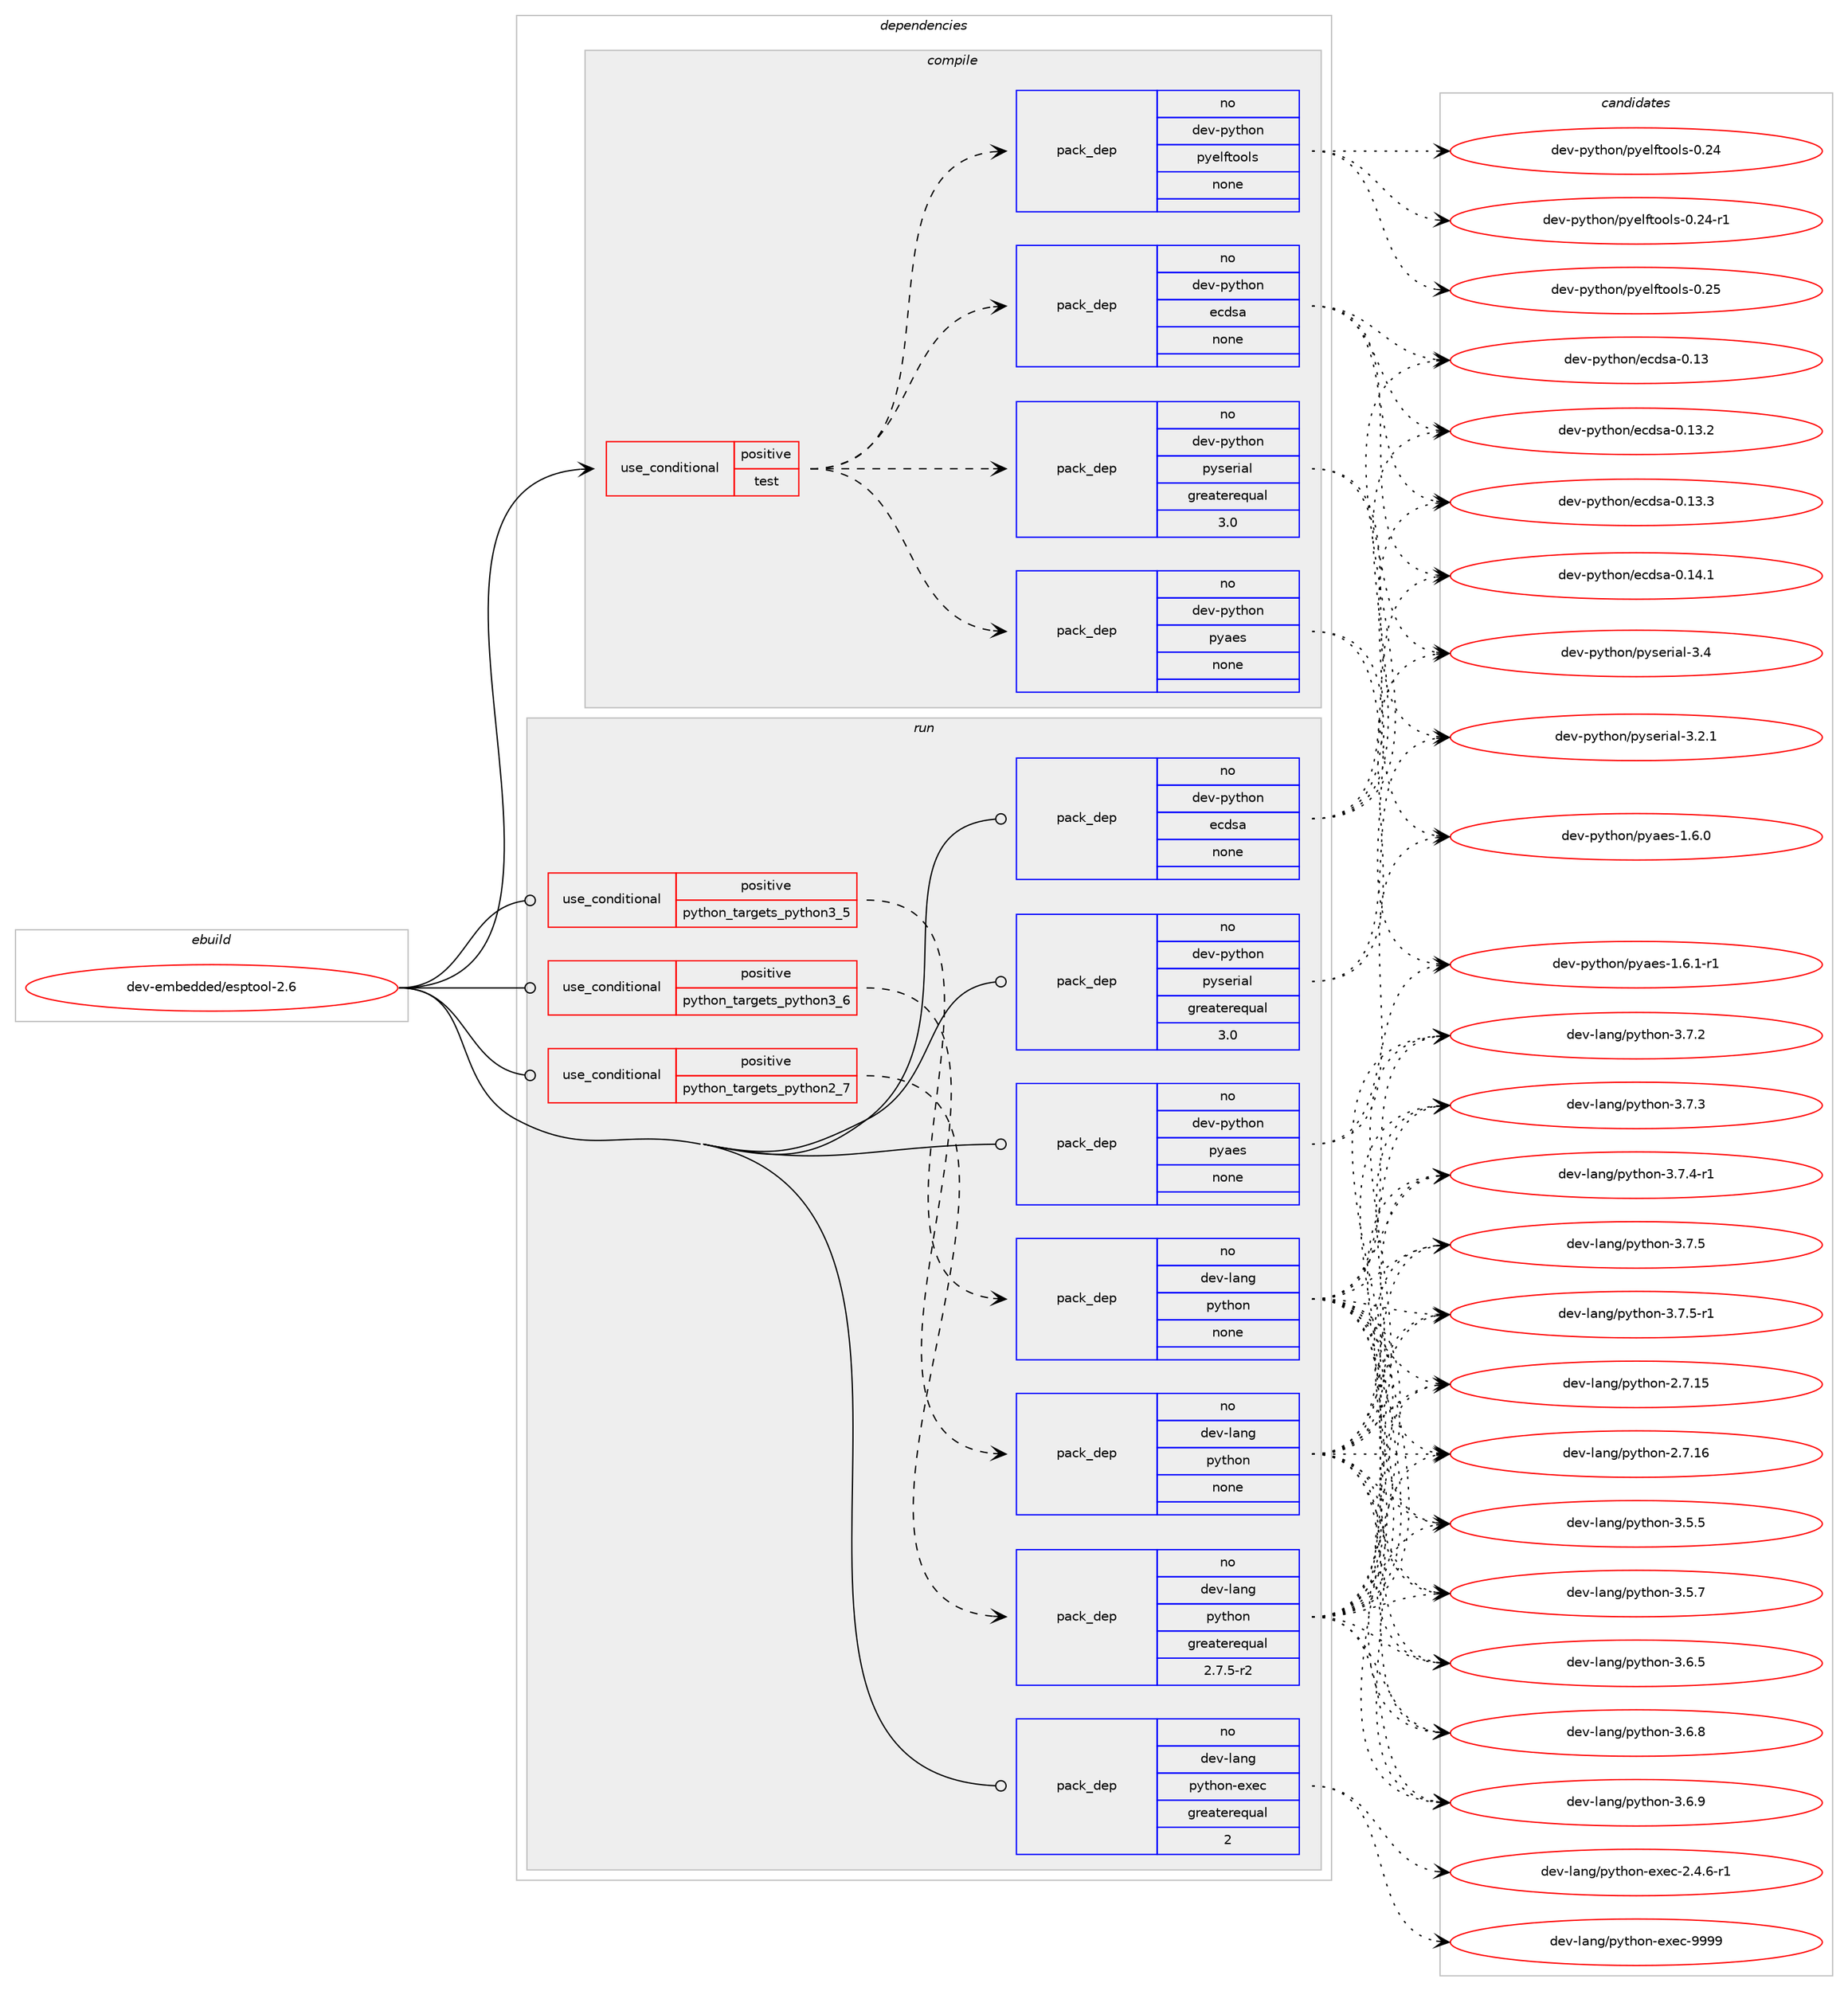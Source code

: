 digraph prolog {

# *************
# Graph options
# *************

newrank=true;
concentrate=true;
compound=true;
graph [rankdir=LR,fontname=Helvetica,fontsize=10,ranksep=1.5];#, ranksep=2.5, nodesep=0.2];
edge  [arrowhead=vee];
node  [fontname=Helvetica,fontsize=10];

# **********
# The ebuild
# **********

subgraph cluster_leftcol {
color=gray;
rank=same;
label=<<i>ebuild</i>>;
id [label="dev-embedded/esptool-2.6", color=red, width=4, href="../dev-embedded/esptool-2.6.svg"];
}

# ****************
# The dependencies
# ****************

subgraph cluster_midcol {
color=gray;
label=<<i>dependencies</i>>;
subgraph cluster_compile {
fillcolor="#eeeeee";
style=filled;
label=<<i>compile</i>>;
subgraph cond124331 {
dependency524018 [label=<<TABLE BORDER="0" CELLBORDER="1" CELLSPACING="0" CELLPADDING="4"><TR><TD ROWSPAN="3" CELLPADDING="10">use_conditional</TD></TR><TR><TD>positive</TD></TR><TR><TD>test</TD></TR></TABLE>>, shape=none, color=red];
subgraph pack389912 {
dependency524019 [label=<<TABLE BORDER="0" CELLBORDER="1" CELLSPACING="0" CELLPADDING="4" WIDTH="220"><TR><TD ROWSPAN="6" CELLPADDING="30">pack_dep</TD></TR><TR><TD WIDTH="110">no</TD></TR><TR><TD>dev-python</TD></TR><TR><TD>ecdsa</TD></TR><TR><TD>none</TD></TR><TR><TD></TD></TR></TABLE>>, shape=none, color=blue];
}
dependency524018:e -> dependency524019:w [weight=20,style="dashed",arrowhead="vee"];
subgraph pack389913 {
dependency524020 [label=<<TABLE BORDER="0" CELLBORDER="1" CELLSPACING="0" CELLPADDING="4" WIDTH="220"><TR><TD ROWSPAN="6" CELLPADDING="30">pack_dep</TD></TR><TR><TD WIDTH="110">no</TD></TR><TR><TD>dev-python</TD></TR><TR><TD>pyaes</TD></TR><TR><TD>none</TD></TR><TR><TD></TD></TR></TABLE>>, shape=none, color=blue];
}
dependency524018:e -> dependency524020:w [weight=20,style="dashed",arrowhead="vee"];
subgraph pack389914 {
dependency524021 [label=<<TABLE BORDER="0" CELLBORDER="1" CELLSPACING="0" CELLPADDING="4" WIDTH="220"><TR><TD ROWSPAN="6" CELLPADDING="30">pack_dep</TD></TR><TR><TD WIDTH="110">no</TD></TR><TR><TD>dev-python</TD></TR><TR><TD>pyserial</TD></TR><TR><TD>greaterequal</TD></TR><TR><TD>3.0</TD></TR></TABLE>>, shape=none, color=blue];
}
dependency524018:e -> dependency524021:w [weight=20,style="dashed",arrowhead="vee"];
subgraph pack389915 {
dependency524022 [label=<<TABLE BORDER="0" CELLBORDER="1" CELLSPACING="0" CELLPADDING="4" WIDTH="220"><TR><TD ROWSPAN="6" CELLPADDING="30">pack_dep</TD></TR><TR><TD WIDTH="110">no</TD></TR><TR><TD>dev-python</TD></TR><TR><TD>pyelftools</TD></TR><TR><TD>none</TD></TR><TR><TD></TD></TR></TABLE>>, shape=none, color=blue];
}
dependency524018:e -> dependency524022:w [weight=20,style="dashed",arrowhead="vee"];
}
id:e -> dependency524018:w [weight=20,style="solid",arrowhead="vee"];
}
subgraph cluster_compileandrun {
fillcolor="#eeeeee";
style=filled;
label=<<i>compile and run</i>>;
}
subgraph cluster_run {
fillcolor="#eeeeee";
style=filled;
label=<<i>run</i>>;
subgraph cond124332 {
dependency524023 [label=<<TABLE BORDER="0" CELLBORDER="1" CELLSPACING="0" CELLPADDING="4"><TR><TD ROWSPAN="3" CELLPADDING="10">use_conditional</TD></TR><TR><TD>positive</TD></TR><TR><TD>python_targets_python2_7</TD></TR></TABLE>>, shape=none, color=red];
subgraph pack389916 {
dependency524024 [label=<<TABLE BORDER="0" CELLBORDER="1" CELLSPACING="0" CELLPADDING="4" WIDTH="220"><TR><TD ROWSPAN="6" CELLPADDING="30">pack_dep</TD></TR><TR><TD WIDTH="110">no</TD></TR><TR><TD>dev-lang</TD></TR><TR><TD>python</TD></TR><TR><TD>greaterequal</TD></TR><TR><TD>2.7.5-r2</TD></TR></TABLE>>, shape=none, color=blue];
}
dependency524023:e -> dependency524024:w [weight=20,style="dashed",arrowhead="vee"];
}
id:e -> dependency524023:w [weight=20,style="solid",arrowhead="odot"];
subgraph cond124333 {
dependency524025 [label=<<TABLE BORDER="0" CELLBORDER="1" CELLSPACING="0" CELLPADDING="4"><TR><TD ROWSPAN="3" CELLPADDING="10">use_conditional</TD></TR><TR><TD>positive</TD></TR><TR><TD>python_targets_python3_5</TD></TR></TABLE>>, shape=none, color=red];
subgraph pack389917 {
dependency524026 [label=<<TABLE BORDER="0" CELLBORDER="1" CELLSPACING="0" CELLPADDING="4" WIDTH="220"><TR><TD ROWSPAN="6" CELLPADDING="30">pack_dep</TD></TR><TR><TD WIDTH="110">no</TD></TR><TR><TD>dev-lang</TD></TR><TR><TD>python</TD></TR><TR><TD>none</TD></TR><TR><TD></TD></TR></TABLE>>, shape=none, color=blue];
}
dependency524025:e -> dependency524026:w [weight=20,style="dashed",arrowhead="vee"];
}
id:e -> dependency524025:w [weight=20,style="solid",arrowhead="odot"];
subgraph cond124334 {
dependency524027 [label=<<TABLE BORDER="0" CELLBORDER="1" CELLSPACING="0" CELLPADDING="4"><TR><TD ROWSPAN="3" CELLPADDING="10">use_conditional</TD></TR><TR><TD>positive</TD></TR><TR><TD>python_targets_python3_6</TD></TR></TABLE>>, shape=none, color=red];
subgraph pack389918 {
dependency524028 [label=<<TABLE BORDER="0" CELLBORDER="1" CELLSPACING="0" CELLPADDING="4" WIDTH="220"><TR><TD ROWSPAN="6" CELLPADDING="30">pack_dep</TD></TR><TR><TD WIDTH="110">no</TD></TR><TR><TD>dev-lang</TD></TR><TR><TD>python</TD></TR><TR><TD>none</TD></TR><TR><TD></TD></TR></TABLE>>, shape=none, color=blue];
}
dependency524027:e -> dependency524028:w [weight=20,style="dashed",arrowhead="vee"];
}
id:e -> dependency524027:w [weight=20,style="solid",arrowhead="odot"];
subgraph pack389919 {
dependency524029 [label=<<TABLE BORDER="0" CELLBORDER="1" CELLSPACING="0" CELLPADDING="4" WIDTH="220"><TR><TD ROWSPAN="6" CELLPADDING="30">pack_dep</TD></TR><TR><TD WIDTH="110">no</TD></TR><TR><TD>dev-lang</TD></TR><TR><TD>python-exec</TD></TR><TR><TD>greaterequal</TD></TR><TR><TD>2</TD></TR></TABLE>>, shape=none, color=blue];
}
id:e -> dependency524029:w [weight=20,style="solid",arrowhead="odot"];
subgraph pack389920 {
dependency524030 [label=<<TABLE BORDER="0" CELLBORDER="1" CELLSPACING="0" CELLPADDING="4" WIDTH="220"><TR><TD ROWSPAN="6" CELLPADDING="30">pack_dep</TD></TR><TR><TD WIDTH="110">no</TD></TR><TR><TD>dev-python</TD></TR><TR><TD>ecdsa</TD></TR><TR><TD>none</TD></TR><TR><TD></TD></TR></TABLE>>, shape=none, color=blue];
}
id:e -> dependency524030:w [weight=20,style="solid",arrowhead="odot"];
subgraph pack389921 {
dependency524031 [label=<<TABLE BORDER="0" CELLBORDER="1" CELLSPACING="0" CELLPADDING="4" WIDTH="220"><TR><TD ROWSPAN="6" CELLPADDING="30">pack_dep</TD></TR><TR><TD WIDTH="110">no</TD></TR><TR><TD>dev-python</TD></TR><TR><TD>pyaes</TD></TR><TR><TD>none</TD></TR><TR><TD></TD></TR></TABLE>>, shape=none, color=blue];
}
id:e -> dependency524031:w [weight=20,style="solid",arrowhead="odot"];
subgraph pack389922 {
dependency524032 [label=<<TABLE BORDER="0" CELLBORDER="1" CELLSPACING="0" CELLPADDING="4" WIDTH="220"><TR><TD ROWSPAN="6" CELLPADDING="30">pack_dep</TD></TR><TR><TD WIDTH="110">no</TD></TR><TR><TD>dev-python</TD></TR><TR><TD>pyserial</TD></TR><TR><TD>greaterequal</TD></TR><TR><TD>3.0</TD></TR></TABLE>>, shape=none, color=blue];
}
id:e -> dependency524032:w [weight=20,style="solid",arrowhead="odot"];
}
}

# **************
# The candidates
# **************

subgraph cluster_choices {
rank=same;
color=gray;
label=<<i>candidates</i>>;

subgraph choice389912 {
color=black;
nodesep=1;
choice100101118451121211161041111104710199100115974548464951 [label="dev-python/ecdsa-0.13", color=red, width=4,href="../dev-python/ecdsa-0.13.svg"];
choice1001011184511212111610411111047101991001159745484649514650 [label="dev-python/ecdsa-0.13.2", color=red, width=4,href="../dev-python/ecdsa-0.13.2.svg"];
choice1001011184511212111610411111047101991001159745484649514651 [label="dev-python/ecdsa-0.13.3", color=red, width=4,href="../dev-python/ecdsa-0.13.3.svg"];
choice1001011184511212111610411111047101991001159745484649524649 [label="dev-python/ecdsa-0.14.1", color=red, width=4,href="../dev-python/ecdsa-0.14.1.svg"];
dependency524019:e -> choice100101118451121211161041111104710199100115974548464951:w [style=dotted,weight="100"];
dependency524019:e -> choice1001011184511212111610411111047101991001159745484649514650:w [style=dotted,weight="100"];
dependency524019:e -> choice1001011184511212111610411111047101991001159745484649514651:w [style=dotted,weight="100"];
dependency524019:e -> choice1001011184511212111610411111047101991001159745484649524649:w [style=dotted,weight="100"];
}
subgraph choice389913 {
color=black;
nodesep=1;
choice100101118451121211161041111104711212197101115454946544648 [label="dev-python/pyaes-1.6.0", color=red, width=4,href="../dev-python/pyaes-1.6.0.svg"];
choice1001011184511212111610411111047112121971011154549465446494511449 [label="dev-python/pyaes-1.6.1-r1", color=red, width=4,href="../dev-python/pyaes-1.6.1-r1.svg"];
dependency524020:e -> choice100101118451121211161041111104711212197101115454946544648:w [style=dotted,weight="100"];
dependency524020:e -> choice1001011184511212111610411111047112121971011154549465446494511449:w [style=dotted,weight="100"];
}
subgraph choice389914 {
color=black;
nodesep=1;
choice100101118451121211161041111104711212111510111410597108455146504649 [label="dev-python/pyserial-3.2.1", color=red, width=4,href="../dev-python/pyserial-3.2.1.svg"];
choice10010111845112121116104111110471121211151011141059710845514652 [label="dev-python/pyserial-3.4", color=red, width=4,href="../dev-python/pyserial-3.4.svg"];
dependency524021:e -> choice100101118451121211161041111104711212111510111410597108455146504649:w [style=dotted,weight="100"];
dependency524021:e -> choice10010111845112121116104111110471121211151011141059710845514652:w [style=dotted,weight="100"];
}
subgraph choice389915 {
color=black;
nodesep=1;
choice10010111845112121116104111110471121211011081021161111111081154548465052 [label="dev-python/pyelftools-0.24", color=red, width=4,href="../dev-python/pyelftools-0.24.svg"];
choice100101118451121211161041111104711212110110810211611111110811545484650524511449 [label="dev-python/pyelftools-0.24-r1", color=red, width=4,href="../dev-python/pyelftools-0.24-r1.svg"];
choice10010111845112121116104111110471121211011081021161111111081154548465053 [label="dev-python/pyelftools-0.25", color=red, width=4,href="../dev-python/pyelftools-0.25.svg"];
dependency524022:e -> choice10010111845112121116104111110471121211011081021161111111081154548465052:w [style=dotted,weight="100"];
dependency524022:e -> choice100101118451121211161041111104711212110110810211611111110811545484650524511449:w [style=dotted,weight="100"];
dependency524022:e -> choice10010111845112121116104111110471121211011081021161111111081154548465053:w [style=dotted,weight="100"];
}
subgraph choice389916 {
color=black;
nodesep=1;
choice10010111845108971101034711212111610411111045504655464953 [label="dev-lang/python-2.7.15", color=red, width=4,href="../dev-lang/python-2.7.15.svg"];
choice10010111845108971101034711212111610411111045504655464954 [label="dev-lang/python-2.7.16", color=red, width=4,href="../dev-lang/python-2.7.16.svg"];
choice100101118451089711010347112121116104111110455146534653 [label="dev-lang/python-3.5.5", color=red, width=4,href="../dev-lang/python-3.5.5.svg"];
choice100101118451089711010347112121116104111110455146534655 [label="dev-lang/python-3.5.7", color=red, width=4,href="../dev-lang/python-3.5.7.svg"];
choice100101118451089711010347112121116104111110455146544653 [label="dev-lang/python-3.6.5", color=red, width=4,href="../dev-lang/python-3.6.5.svg"];
choice100101118451089711010347112121116104111110455146544656 [label="dev-lang/python-3.6.8", color=red, width=4,href="../dev-lang/python-3.6.8.svg"];
choice100101118451089711010347112121116104111110455146544657 [label="dev-lang/python-3.6.9", color=red, width=4,href="../dev-lang/python-3.6.9.svg"];
choice100101118451089711010347112121116104111110455146554650 [label="dev-lang/python-3.7.2", color=red, width=4,href="../dev-lang/python-3.7.2.svg"];
choice100101118451089711010347112121116104111110455146554651 [label="dev-lang/python-3.7.3", color=red, width=4,href="../dev-lang/python-3.7.3.svg"];
choice1001011184510897110103471121211161041111104551465546524511449 [label="dev-lang/python-3.7.4-r1", color=red, width=4,href="../dev-lang/python-3.7.4-r1.svg"];
choice100101118451089711010347112121116104111110455146554653 [label="dev-lang/python-3.7.5", color=red, width=4,href="../dev-lang/python-3.7.5.svg"];
choice1001011184510897110103471121211161041111104551465546534511449 [label="dev-lang/python-3.7.5-r1", color=red, width=4,href="../dev-lang/python-3.7.5-r1.svg"];
dependency524024:e -> choice10010111845108971101034711212111610411111045504655464953:w [style=dotted,weight="100"];
dependency524024:e -> choice10010111845108971101034711212111610411111045504655464954:w [style=dotted,weight="100"];
dependency524024:e -> choice100101118451089711010347112121116104111110455146534653:w [style=dotted,weight="100"];
dependency524024:e -> choice100101118451089711010347112121116104111110455146534655:w [style=dotted,weight="100"];
dependency524024:e -> choice100101118451089711010347112121116104111110455146544653:w [style=dotted,weight="100"];
dependency524024:e -> choice100101118451089711010347112121116104111110455146544656:w [style=dotted,weight="100"];
dependency524024:e -> choice100101118451089711010347112121116104111110455146544657:w [style=dotted,weight="100"];
dependency524024:e -> choice100101118451089711010347112121116104111110455146554650:w [style=dotted,weight="100"];
dependency524024:e -> choice100101118451089711010347112121116104111110455146554651:w [style=dotted,weight="100"];
dependency524024:e -> choice1001011184510897110103471121211161041111104551465546524511449:w [style=dotted,weight="100"];
dependency524024:e -> choice100101118451089711010347112121116104111110455146554653:w [style=dotted,weight="100"];
dependency524024:e -> choice1001011184510897110103471121211161041111104551465546534511449:w [style=dotted,weight="100"];
}
subgraph choice389917 {
color=black;
nodesep=1;
choice10010111845108971101034711212111610411111045504655464953 [label="dev-lang/python-2.7.15", color=red, width=4,href="../dev-lang/python-2.7.15.svg"];
choice10010111845108971101034711212111610411111045504655464954 [label="dev-lang/python-2.7.16", color=red, width=4,href="../dev-lang/python-2.7.16.svg"];
choice100101118451089711010347112121116104111110455146534653 [label="dev-lang/python-3.5.5", color=red, width=4,href="../dev-lang/python-3.5.5.svg"];
choice100101118451089711010347112121116104111110455146534655 [label="dev-lang/python-3.5.7", color=red, width=4,href="../dev-lang/python-3.5.7.svg"];
choice100101118451089711010347112121116104111110455146544653 [label="dev-lang/python-3.6.5", color=red, width=4,href="../dev-lang/python-3.6.5.svg"];
choice100101118451089711010347112121116104111110455146544656 [label="dev-lang/python-3.6.8", color=red, width=4,href="../dev-lang/python-3.6.8.svg"];
choice100101118451089711010347112121116104111110455146544657 [label="dev-lang/python-3.6.9", color=red, width=4,href="../dev-lang/python-3.6.9.svg"];
choice100101118451089711010347112121116104111110455146554650 [label="dev-lang/python-3.7.2", color=red, width=4,href="../dev-lang/python-3.7.2.svg"];
choice100101118451089711010347112121116104111110455146554651 [label="dev-lang/python-3.7.3", color=red, width=4,href="../dev-lang/python-3.7.3.svg"];
choice1001011184510897110103471121211161041111104551465546524511449 [label="dev-lang/python-3.7.4-r1", color=red, width=4,href="../dev-lang/python-3.7.4-r1.svg"];
choice100101118451089711010347112121116104111110455146554653 [label="dev-lang/python-3.7.5", color=red, width=4,href="../dev-lang/python-3.7.5.svg"];
choice1001011184510897110103471121211161041111104551465546534511449 [label="dev-lang/python-3.7.5-r1", color=red, width=4,href="../dev-lang/python-3.7.5-r1.svg"];
dependency524026:e -> choice10010111845108971101034711212111610411111045504655464953:w [style=dotted,weight="100"];
dependency524026:e -> choice10010111845108971101034711212111610411111045504655464954:w [style=dotted,weight="100"];
dependency524026:e -> choice100101118451089711010347112121116104111110455146534653:w [style=dotted,weight="100"];
dependency524026:e -> choice100101118451089711010347112121116104111110455146534655:w [style=dotted,weight="100"];
dependency524026:e -> choice100101118451089711010347112121116104111110455146544653:w [style=dotted,weight="100"];
dependency524026:e -> choice100101118451089711010347112121116104111110455146544656:w [style=dotted,weight="100"];
dependency524026:e -> choice100101118451089711010347112121116104111110455146544657:w [style=dotted,weight="100"];
dependency524026:e -> choice100101118451089711010347112121116104111110455146554650:w [style=dotted,weight="100"];
dependency524026:e -> choice100101118451089711010347112121116104111110455146554651:w [style=dotted,weight="100"];
dependency524026:e -> choice1001011184510897110103471121211161041111104551465546524511449:w [style=dotted,weight="100"];
dependency524026:e -> choice100101118451089711010347112121116104111110455146554653:w [style=dotted,weight="100"];
dependency524026:e -> choice1001011184510897110103471121211161041111104551465546534511449:w [style=dotted,weight="100"];
}
subgraph choice389918 {
color=black;
nodesep=1;
choice10010111845108971101034711212111610411111045504655464953 [label="dev-lang/python-2.7.15", color=red, width=4,href="../dev-lang/python-2.7.15.svg"];
choice10010111845108971101034711212111610411111045504655464954 [label="dev-lang/python-2.7.16", color=red, width=4,href="../dev-lang/python-2.7.16.svg"];
choice100101118451089711010347112121116104111110455146534653 [label="dev-lang/python-3.5.5", color=red, width=4,href="../dev-lang/python-3.5.5.svg"];
choice100101118451089711010347112121116104111110455146534655 [label="dev-lang/python-3.5.7", color=red, width=4,href="../dev-lang/python-3.5.7.svg"];
choice100101118451089711010347112121116104111110455146544653 [label="dev-lang/python-3.6.5", color=red, width=4,href="../dev-lang/python-3.6.5.svg"];
choice100101118451089711010347112121116104111110455146544656 [label="dev-lang/python-3.6.8", color=red, width=4,href="../dev-lang/python-3.6.8.svg"];
choice100101118451089711010347112121116104111110455146544657 [label="dev-lang/python-3.6.9", color=red, width=4,href="../dev-lang/python-3.6.9.svg"];
choice100101118451089711010347112121116104111110455146554650 [label="dev-lang/python-3.7.2", color=red, width=4,href="../dev-lang/python-3.7.2.svg"];
choice100101118451089711010347112121116104111110455146554651 [label="dev-lang/python-3.7.3", color=red, width=4,href="../dev-lang/python-3.7.3.svg"];
choice1001011184510897110103471121211161041111104551465546524511449 [label="dev-lang/python-3.7.4-r1", color=red, width=4,href="../dev-lang/python-3.7.4-r1.svg"];
choice100101118451089711010347112121116104111110455146554653 [label="dev-lang/python-3.7.5", color=red, width=4,href="../dev-lang/python-3.7.5.svg"];
choice1001011184510897110103471121211161041111104551465546534511449 [label="dev-lang/python-3.7.5-r1", color=red, width=4,href="../dev-lang/python-3.7.5-r1.svg"];
dependency524028:e -> choice10010111845108971101034711212111610411111045504655464953:w [style=dotted,weight="100"];
dependency524028:e -> choice10010111845108971101034711212111610411111045504655464954:w [style=dotted,weight="100"];
dependency524028:e -> choice100101118451089711010347112121116104111110455146534653:w [style=dotted,weight="100"];
dependency524028:e -> choice100101118451089711010347112121116104111110455146534655:w [style=dotted,weight="100"];
dependency524028:e -> choice100101118451089711010347112121116104111110455146544653:w [style=dotted,weight="100"];
dependency524028:e -> choice100101118451089711010347112121116104111110455146544656:w [style=dotted,weight="100"];
dependency524028:e -> choice100101118451089711010347112121116104111110455146544657:w [style=dotted,weight="100"];
dependency524028:e -> choice100101118451089711010347112121116104111110455146554650:w [style=dotted,weight="100"];
dependency524028:e -> choice100101118451089711010347112121116104111110455146554651:w [style=dotted,weight="100"];
dependency524028:e -> choice1001011184510897110103471121211161041111104551465546524511449:w [style=dotted,weight="100"];
dependency524028:e -> choice100101118451089711010347112121116104111110455146554653:w [style=dotted,weight="100"];
dependency524028:e -> choice1001011184510897110103471121211161041111104551465546534511449:w [style=dotted,weight="100"];
}
subgraph choice389919 {
color=black;
nodesep=1;
choice10010111845108971101034711212111610411111045101120101994550465246544511449 [label="dev-lang/python-exec-2.4.6-r1", color=red, width=4,href="../dev-lang/python-exec-2.4.6-r1.svg"];
choice10010111845108971101034711212111610411111045101120101994557575757 [label="dev-lang/python-exec-9999", color=red, width=4,href="../dev-lang/python-exec-9999.svg"];
dependency524029:e -> choice10010111845108971101034711212111610411111045101120101994550465246544511449:w [style=dotted,weight="100"];
dependency524029:e -> choice10010111845108971101034711212111610411111045101120101994557575757:w [style=dotted,weight="100"];
}
subgraph choice389920 {
color=black;
nodesep=1;
choice100101118451121211161041111104710199100115974548464951 [label="dev-python/ecdsa-0.13", color=red, width=4,href="../dev-python/ecdsa-0.13.svg"];
choice1001011184511212111610411111047101991001159745484649514650 [label="dev-python/ecdsa-0.13.2", color=red, width=4,href="../dev-python/ecdsa-0.13.2.svg"];
choice1001011184511212111610411111047101991001159745484649514651 [label="dev-python/ecdsa-0.13.3", color=red, width=4,href="../dev-python/ecdsa-0.13.3.svg"];
choice1001011184511212111610411111047101991001159745484649524649 [label="dev-python/ecdsa-0.14.1", color=red, width=4,href="../dev-python/ecdsa-0.14.1.svg"];
dependency524030:e -> choice100101118451121211161041111104710199100115974548464951:w [style=dotted,weight="100"];
dependency524030:e -> choice1001011184511212111610411111047101991001159745484649514650:w [style=dotted,weight="100"];
dependency524030:e -> choice1001011184511212111610411111047101991001159745484649514651:w [style=dotted,weight="100"];
dependency524030:e -> choice1001011184511212111610411111047101991001159745484649524649:w [style=dotted,weight="100"];
}
subgraph choice389921 {
color=black;
nodesep=1;
choice100101118451121211161041111104711212197101115454946544648 [label="dev-python/pyaes-1.6.0", color=red, width=4,href="../dev-python/pyaes-1.6.0.svg"];
choice1001011184511212111610411111047112121971011154549465446494511449 [label="dev-python/pyaes-1.6.1-r1", color=red, width=4,href="../dev-python/pyaes-1.6.1-r1.svg"];
dependency524031:e -> choice100101118451121211161041111104711212197101115454946544648:w [style=dotted,weight="100"];
dependency524031:e -> choice1001011184511212111610411111047112121971011154549465446494511449:w [style=dotted,weight="100"];
}
subgraph choice389922 {
color=black;
nodesep=1;
choice100101118451121211161041111104711212111510111410597108455146504649 [label="dev-python/pyserial-3.2.1", color=red, width=4,href="../dev-python/pyserial-3.2.1.svg"];
choice10010111845112121116104111110471121211151011141059710845514652 [label="dev-python/pyserial-3.4", color=red, width=4,href="../dev-python/pyserial-3.4.svg"];
dependency524032:e -> choice100101118451121211161041111104711212111510111410597108455146504649:w [style=dotted,weight="100"];
dependency524032:e -> choice10010111845112121116104111110471121211151011141059710845514652:w [style=dotted,weight="100"];
}
}

}
